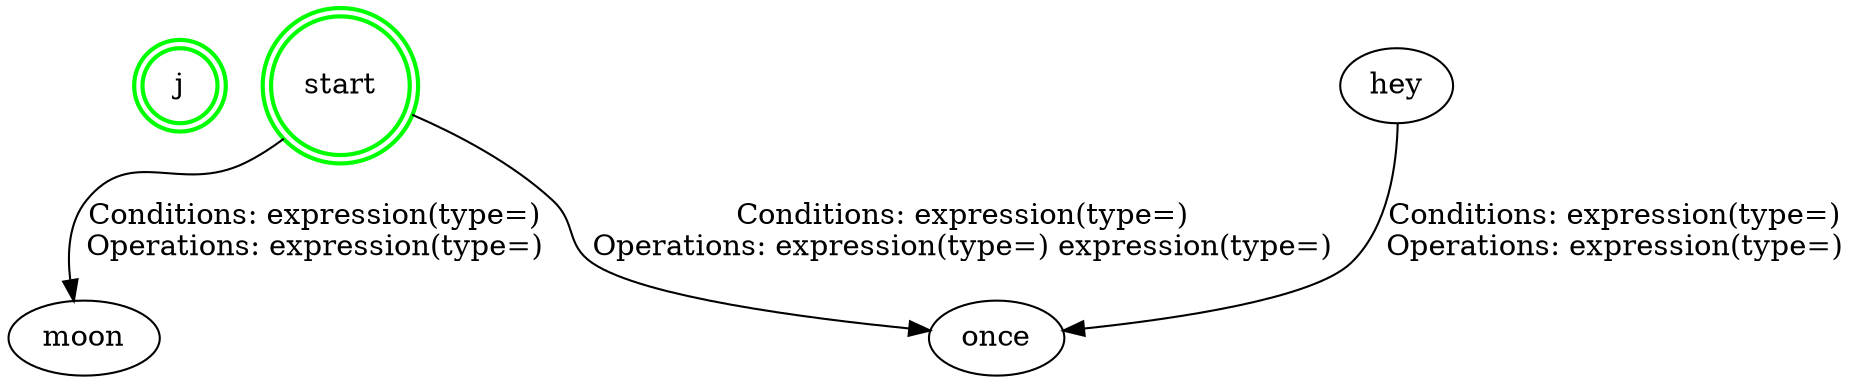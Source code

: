 digraph G {
    "j" [shape=doublecircle, color=green, style=bold];
    "start" [shape=doublecircle, color=green, style=bold];
    "hey" -> "once" [label="Conditions: expression(type=) \nOperations: expression(type=) "];
    "start" -> "once" [label="Conditions: expression(type=) \nOperations: expression(type=) expression(type=) "];
    "start" -> "moon" [label="Conditions: expression(type=) \nOperations: expression(type=) "];
}
